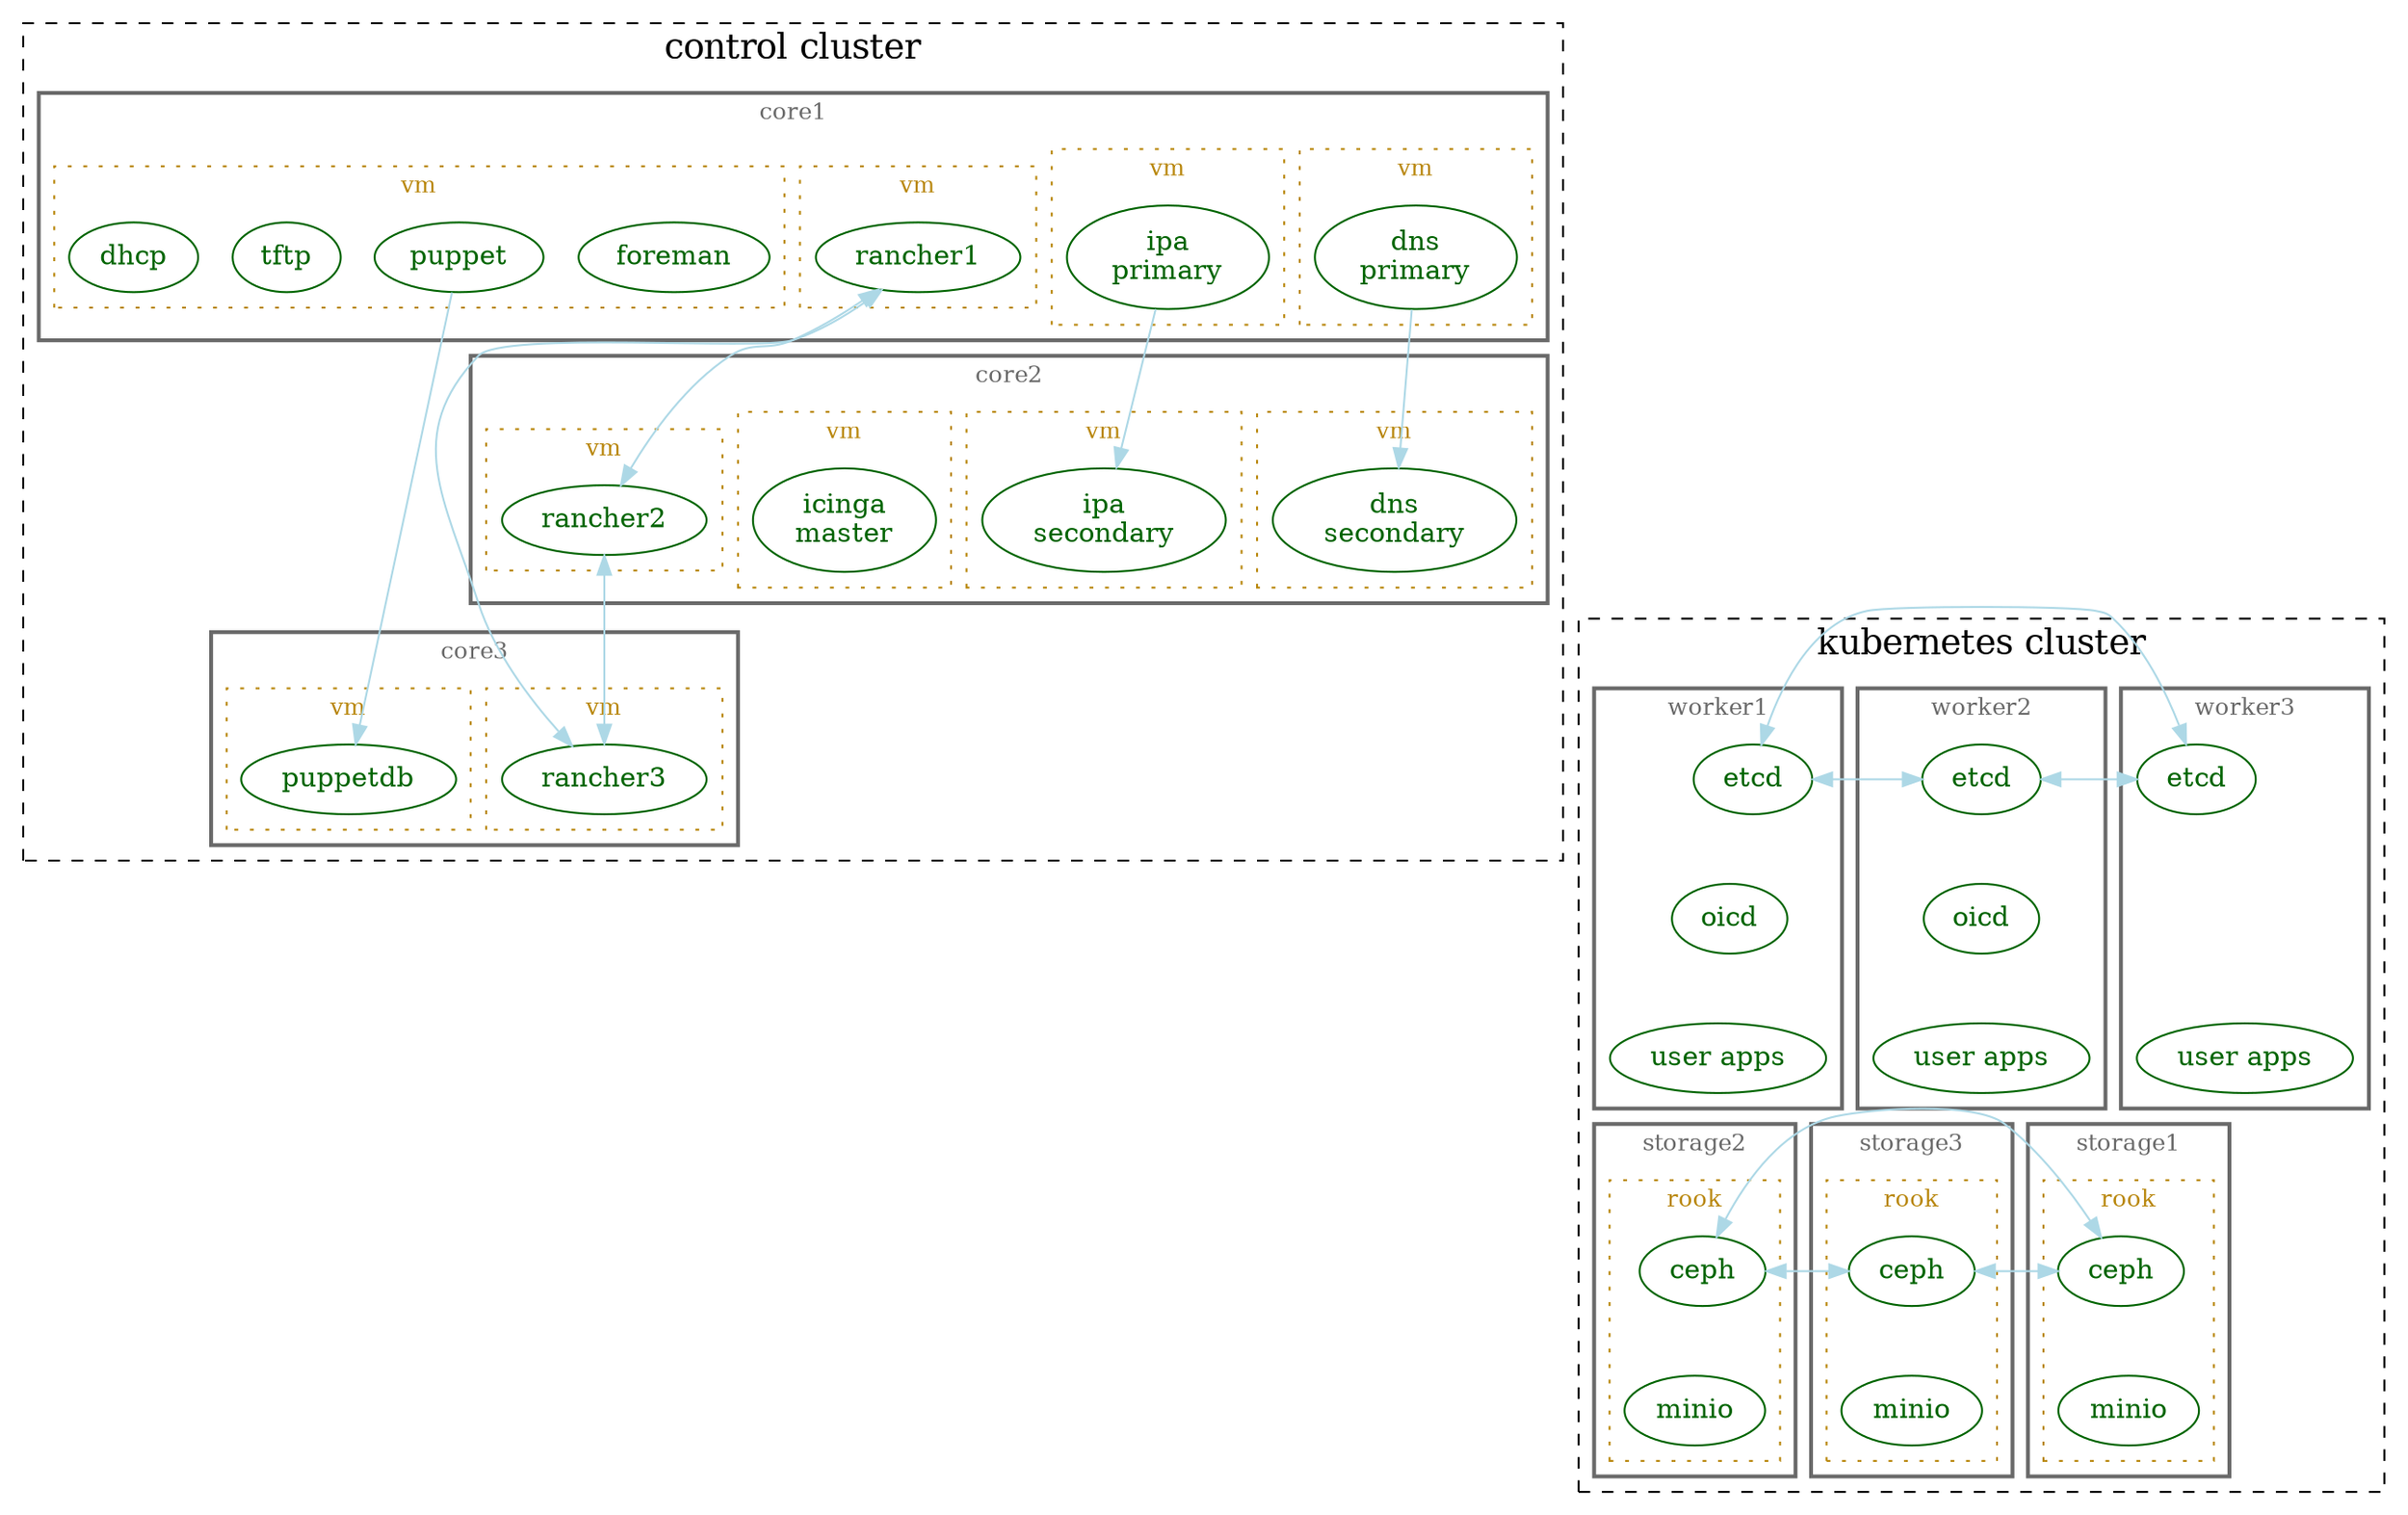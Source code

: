 digraph top {
//  dpi=100
  ranksep=0.5
  rankdir=TB
  overlap=false
  newrank=true
  clusterrank=local

  // services
  {
    node [shape=ellipse fontsize=14 style=filled fillcolor=white color=darkgreen fontcolor=darkgreen]
    foreman
    puppet
    tftp
    dns1 [label="dns\nprimary"]
    dns2 [label="dns\nsecondary"]
    dhcp1 [label="dhcp"]
    ipa1 [label="ipa\nprimary"]
    ipa2 [label="ipa\nsecondary"]
    icingamaster [label="icinga\nmaster"]
    puppetdb [label="puppetdb"]
    rancher1 [label="rancher1"]
    rancher2 [label="rancher2"]
    rancher3 [label="rancher3"]
    app1 [label="user apps"]
    app2 [label="user apps"]
    app3 [label="user apps"]
    etcd1 [label="etcd"]
    etcd2 [label="etcd"]
    etcd3 [label="etcd"]
    oidc1 [label="oicd"]
    oidc2 [label="oicd"]
    ceph1 [label="ceph"]
    ceph2 [label="ceph"]
    ceph3 [label="ceph"]
    minio1 [label="minio"]
    minio2 [label="minio"]
    minio3 [label="minio"]
  }

  subgraph cluster_0 {
    label="control cluster"
    fontsize=18
    style=dashed

    subgraph cluster_10 {
      label="core1"
      color=dimgray
      fontcolor=dimgray
      fontsize=12
      style=bold

      {
        rank=same
        foreman
        puppet
        tftp
        dns1
        dhcp1
        ipa1
        rancher1
      }

      subgraph cluster_100 {
        label="vm"
        color=darkgoldenrod
        fontcolor=darkgoldenrod
        fontsize=12
        style=dotted

        foreman
        puppet
        tftp
        dhcp1
      }

      subgraph cluster_101 {
        label="vm"
        color=darkgoldenrod
        fontcolor=darkgoldenrod
        fontsize=12
        style=dotted

        dns1
      }

      subgraph cluster_102 {
        label="vm"
        color=darkgoldenrod
        fontcolor=darkgoldenrod
        fontsize=12
        style=dotted

        ipa1
      }

      subgraph cluster_103 {
        label="vm"
        color=darkgoldenrod
        fontcolor=darkgoldenrod
        fontsize=12
        style=dotted

        rancher1
      }
    }

    subgraph cluster_20 {
      label="core2"
      color=dimgray
      fontcolor=dimgray
      fontsize=12
      style=bold

      {
        rank=same
        dns2
        ipa2
        icingamaster
        rancher2
      }

      subgraph cluster_200 {
        label="vm"
        color=darkgoldenrod
        fontcolor=darkgoldenrod
        fontsize=12
        style=dotted

        dns2
      }

      subgraph cluster_201 {
        label="vm"
        color=darkgoldenrod
        fontcolor=darkgoldenrod
        fontsize=12
        style=dotted

        ipa2
      }

      subgraph cluster_202 {
        label="vm"
        color=darkgoldenrod
        fontcolor=darkgoldenrod
        fontsize=12
        style=dotted

        icingamaster
      }

      subgraph cluster_203 {
        label="vm"
        color=darkgoldenrod
        fontcolor=darkgoldenrod
        fontsize=12
        style=dotted

        rancher2
      }
    }

    subgraph cluster_30 {
      label="core3"
      color=dimgray
      fontcolor=dimgray
      fontsize=12
      style=bold

      {
        rank=same
        icingamaster
        puppetdb
        rancher3
      }

      subgraph cluster_300 {
        label="vm"
        color=darkgoldenrod
        fontcolor=darkgoldenrod
        fontsize=12
        style=dotted

        icingamaster
      }

      subgraph cluster_301 {
        label="vm"
        color=darkgoldenrod
        fontcolor=darkgoldenrod
        fontsize=12
        style=dotted

        puppetdb
      }

      subgraph cluster_302 {
        label="vm"
        color=darkgoldenrod
        fontcolor=darkgoldenrod
        fontsize=12
        style=dotted

        rancher3
      }
    }

    edge [color=lightblue]
    dns1 -> dns2
    ipa1 -> ipa2
    puppet -> puppetdb
    rancher1 -> rancher2 [dir=both]
    rancher2 -> rancher3 [dir=both]
    rancher3 -> rancher1 [dir=both]
  }

  subgraph cluster_1 {
    label="kubernetes cluster"
    fontsize=18
    style=dashed

    subgraph cluster_40 {
      label="worker3"
      color=dimgray
      fontcolor=dimgray
      fontsize=12
      style=bold

      etcd3
      app3
    }

    subgraph cluster_50 {
      label="worker2"
      color=dimgray
      fontcolor=dimgray
      fontsize=12
      style=bold

      etcd2
      app2
      oidc2
    }

    subgraph cluster_60 {
      label="worker1"
      color=dimgray
      fontcolor=dimgray
      fontsize=12
      style=bold

      etcd1
      app1
      oidc1
    }

    subgraph cluster_70 {
      label="storage3"
      color=dimgray
      fontcolor=dimgray
      fontsize=12
      style=bold

      subgraph cluster_700 {
        label="rook"
        color=darkgoldenrod
        fontcolor=darkgoldenrod
        fontsize=12
        style=dotted

        ceph3
        minio3
      }
    }

    subgraph cluster_80 {
      label="storage2"
      color=dimgray
      fontcolor=dimgray
      fontsize=12
      style=bold

      subgraph cluster_800 {
        label="rook"
        color=darkgoldenrod
        fontcolor=darkgoldenrod
        fontsize=12
        style=dotted

        ceph2
        minio2
      }
    }

    subgraph cluster_90 {
      label="storage1"
      color=dimgray
      fontcolor=dimgray
      fontsize=12
      style=bold

      subgraph cluster_900 {
        label="rook"
        color=darkgoldenrod
        fontcolor=darkgoldenrod
        fontsize=12
        style=dotted

        ceph1
        minio1
      }
    }

    {
      rank=same
      edge [color=lightblue dir=both]
      ceph1 -> ceph2
      ceph2 -> ceph3
      ceph3 -> ceph1
    }


    {
      rank=same
      minio1
      minio2
      minio3
    }

    {
      rank=same
      edge [color=lightblue dir=both]
      etcd1 -> etcd2
      etcd2 -> etcd3
      etcd3 -> etcd1
    }


    {
      rank=same
      app1
      app2
      app3
    }

    {
      rank=same
      oidc1
      oidc2
    }
  }

  // make graph look pretty... not real relationships
  {
    edge [constraint=true style=invis]
    ipa2 -> etcd1
    etcd1 -> oidc1
    oidc1 -> app1
    app1 -> ceph1
    ceph1 -> minio1
  }

/*
  // make graph look pretty... not real relationships
  {
    edge [constraint=true style=invis]
    etcd1 -> oidc1
    etcd1 -> app1
    app1 -> ceph1
    ceph1 -> minio1

    ipa1-> etcd1
    ipa2-> etcd1
    ipa1-> ceph1
    ipa2-> ceph1
  }
*/
}
